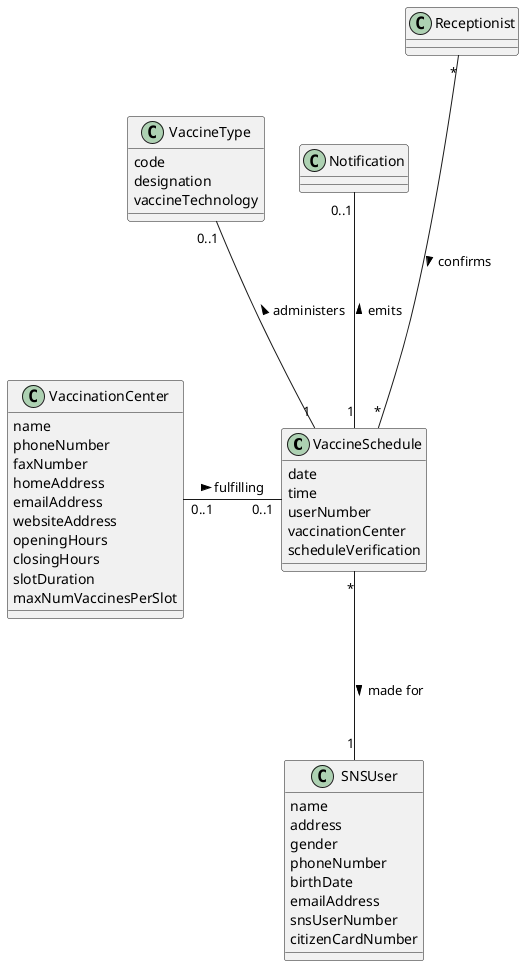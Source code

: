 @startuml
'https://plantuml.com/sequence-diagram

class VaccineSchedule{
date
time
userNumber
vaccinationCenter
scheduleVerification
}

class Notification

class Receptionist

class SNSUser{
name
address
gender
phoneNumber
birthDate
emailAddress
snsUserNumber
citizenCardNumber
}

class VaccineType{
code
designation
vaccineTechnology
}

class VaccinationCenter{
name
phoneNumber
faxNumber
homeAddress
emailAddress
websiteAddress
openingHours
closingHours
slotDuration
maxNumVaccinesPerSlot
}

Receptionist "*" -down--- "*" VaccineSchedule : confirms >

VaccinationCenter "0..1" -right- "0..1" VaccineSchedule : > fulfilling

VaccineSchedule "1" -up-- "0..1" Notification : emits >

VaccineSchedule "*" -down-- "1" SNSUser : made for >
VaccineSchedule "1" -up-- "0..1" VaccineType : administers >
@enduml